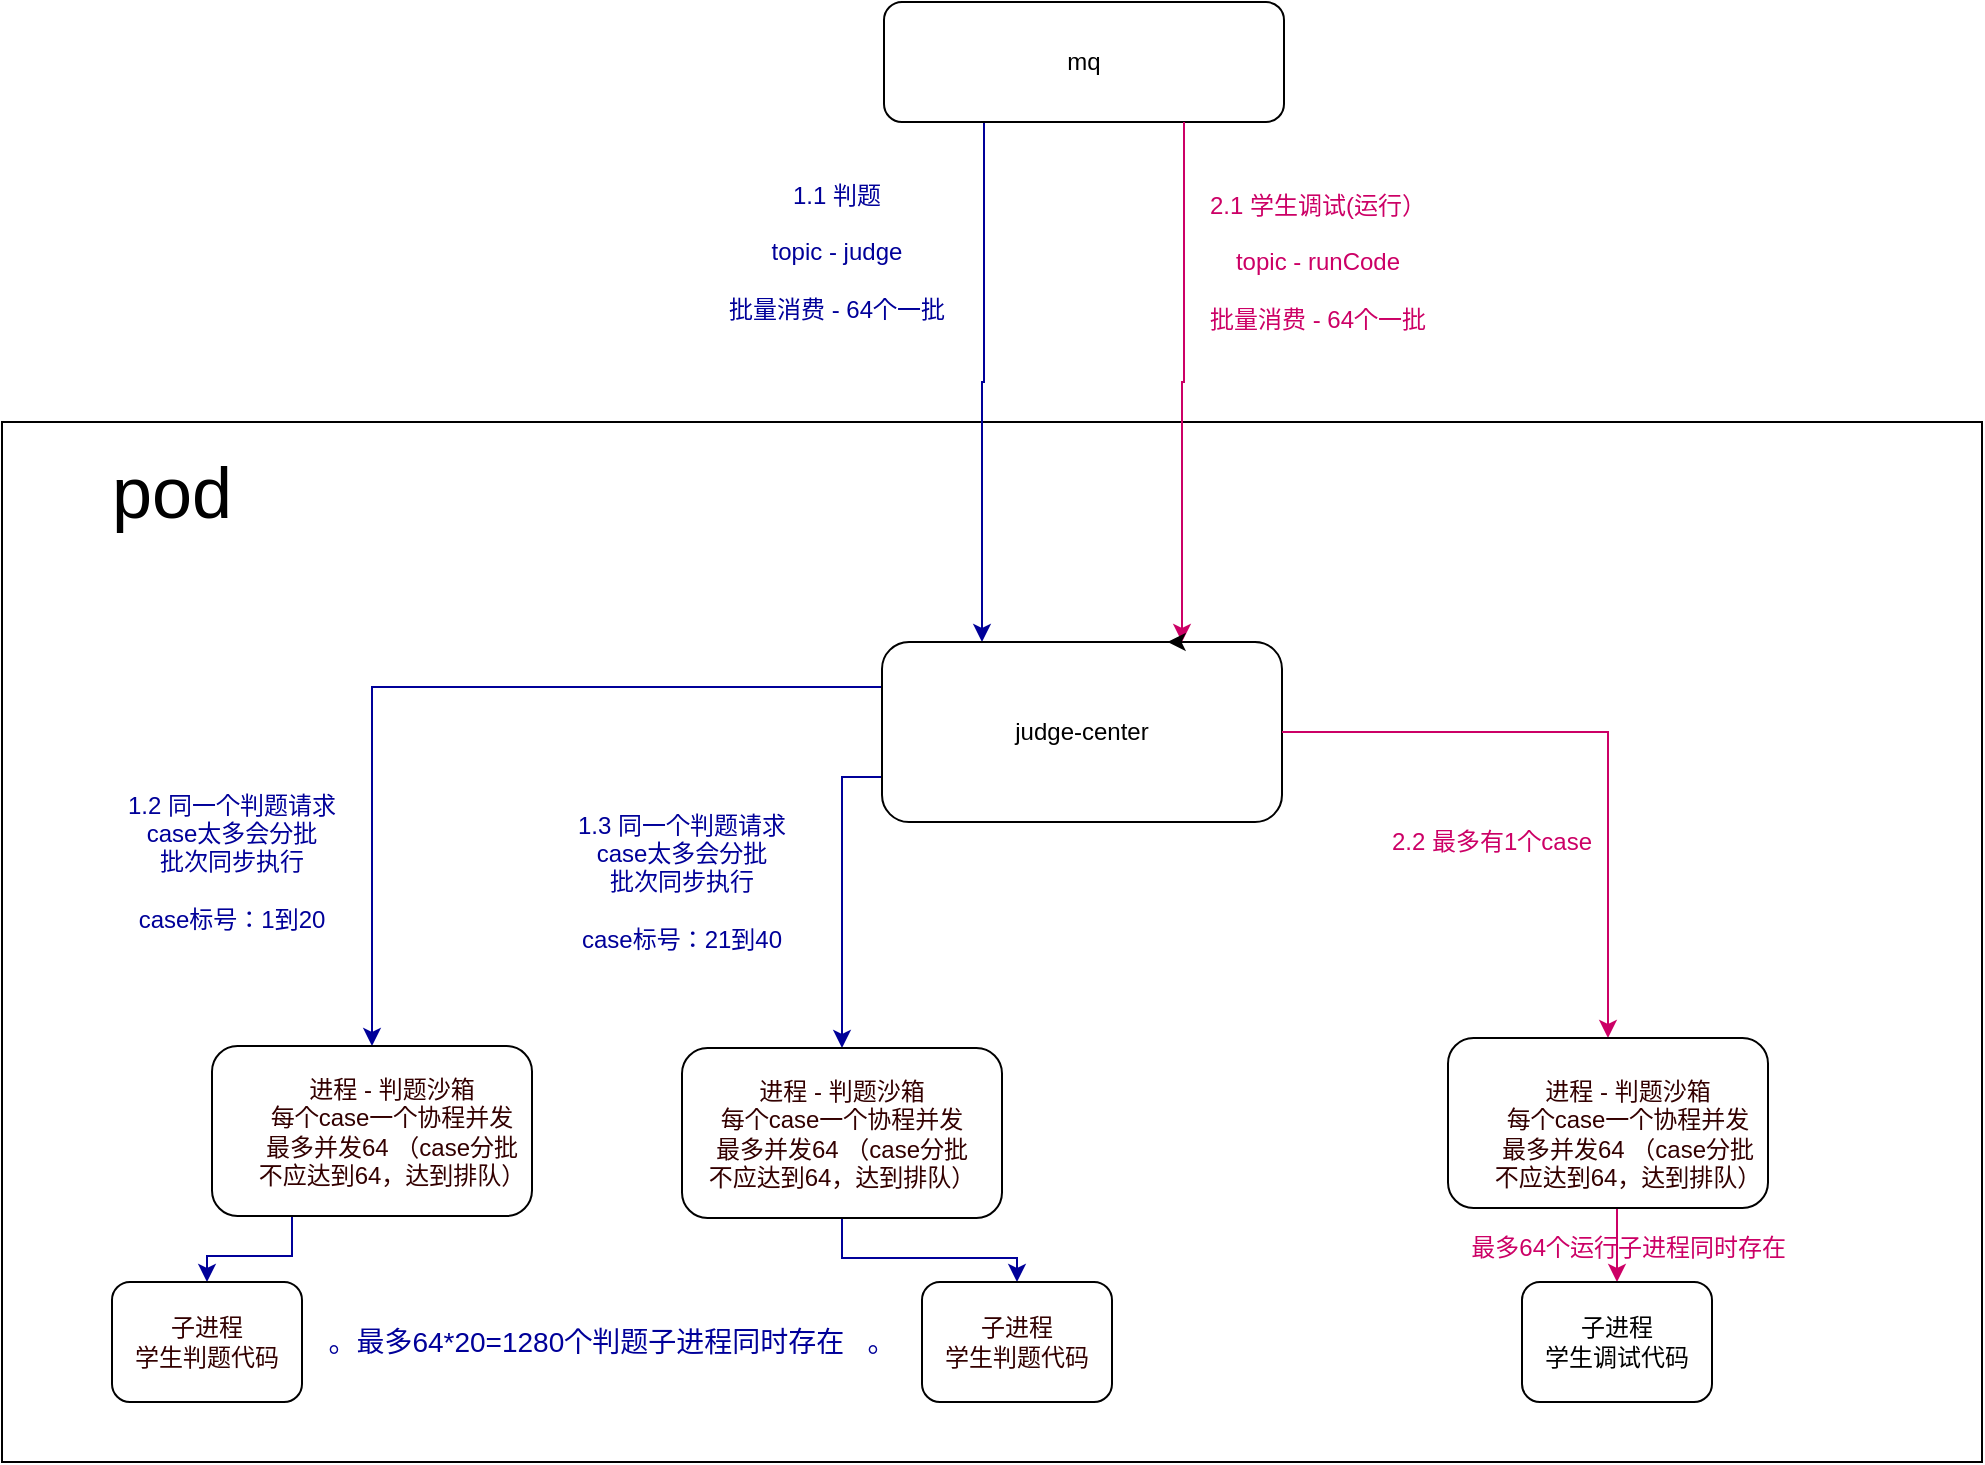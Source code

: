 <mxfile version="24.6.1" type="github">
  <diagram name="第 1 页" id="rGw42DEsiBUozZV5euj-">
    <mxGraphModel dx="2420" dy="840" grid="1" gridSize="10" guides="1" tooltips="1" connect="1" arrows="1" fold="1" page="1" pageScale="1" pageWidth="827" pageHeight="1169" math="0" shadow="0">
      <root>
        <mxCell id="0" />
        <mxCell id="1" parent="0" />
        <mxCell id="0yUii9oryXIb9BvwYovy-36" value="" style="rounded=0;whiteSpace=wrap;html=1;" vertex="1" parent="1">
          <mxGeometry x="-370" y="260" width="990" height="520" as="geometry" />
        </mxCell>
        <mxCell id="0yUii9oryXIb9BvwYovy-6" style="edgeStyle=orthogonalEdgeStyle;rounded=0;orthogonalLoop=1;jettySize=auto;html=1;exitX=0.25;exitY=1;exitDx=0;exitDy=0;entryX=0.25;entryY=0;entryDx=0;entryDy=0;strokeColor=#000099;" edge="1" parent="1" source="0yUii9oryXIb9BvwYovy-3" target="0yUii9oryXIb9BvwYovy-4">
          <mxGeometry relative="1" as="geometry" />
        </mxCell>
        <mxCell id="0yUii9oryXIb9BvwYovy-3" value="mq" style="rounded=1;whiteSpace=wrap;html=1;" vertex="1" parent="1">
          <mxGeometry x="71" y="50" width="200" height="60" as="geometry" />
        </mxCell>
        <mxCell id="0yUii9oryXIb9BvwYovy-10" style="edgeStyle=orthogonalEdgeStyle;rounded=0;orthogonalLoop=1;jettySize=auto;html=1;exitX=0;exitY=0.25;exitDx=0;exitDy=0;entryX=0.5;entryY=0;entryDx=0;entryDy=0;strokeColor=#000099;" edge="1" parent="1" source="0yUii9oryXIb9BvwYovy-4" target="0yUii9oryXIb9BvwYovy-9">
          <mxGeometry relative="1" as="geometry">
            <mxPoint x="120" y="457" as="sourcePoint" />
          </mxGeometry>
        </mxCell>
        <mxCell id="0yUii9oryXIb9BvwYovy-14" style="edgeStyle=orthogonalEdgeStyle;rounded=0;orthogonalLoop=1;jettySize=auto;html=1;exitX=0;exitY=0.75;exitDx=0;exitDy=0;entryX=0.5;entryY=0;entryDx=0;entryDy=0;strokeColor=#000099;" edge="1" parent="1" source="0yUii9oryXIb9BvwYovy-4" target="0yUii9oryXIb9BvwYovy-13">
          <mxGeometry relative="1" as="geometry" />
        </mxCell>
        <mxCell id="0yUii9oryXIb9BvwYovy-4" value="judge-center" style="rounded=1;whiteSpace=wrap;html=1;" vertex="1" parent="1">
          <mxGeometry x="70" y="370" width="200" height="90" as="geometry" />
        </mxCell>
        <mxCell id="0yUii9oryXIb9BvwYovy-47" style="edgeStyle=orthogonalEdgeStyle;rounded=0;orthogonalLoop=1;jettySize=auto;html=1;exitX=0.25;exitY=1;exitDx=0;exitDy=0;entryX=0.5;entryY=0;entryDx=0;entryDy=0;fontFamily=Helvetica;fontSize=12;fontColor=default;strokeColor=#000099;" edge="1" parent="1" source="0yUii9oryXIb9BvwYovy-9" target="0yUii9oryXIb9BvwYovy-42">
          <mxGeometry relative="1" as="geometry" />
        </mxCell>
        <mxCell id="0yUii9oryXIb9BvwYovy-9" value="" style="rounded=1;whiteSpace=wrap;html=1;" vertex="1" parent="1">
          <mxGeometry x="-265" y="572" width="160" height="85" as="geometry" />
        </mxCell>
        <mxCell id="0yUii9oryXIb9BvwYovy-48" style="edgeStyle=orthogonalEdgeStyle;rounded=0;orthogonalLoop=1;jettySize=auto;html=1;exitX=0.5;exitY=1;exitDx=0;exitDy=0;entryX=0.5;entryY=0;entryDx=0;entryDy=0;fontFamily=Helvetica;fontSize=12;fontColor=default;strokeColor=#000099;" edge="1" parent="1" source="0yUii9oryXIb9BvwYovy-13" target="0yUii9oryXIb9BvwYovy-43">
          <mxGeometry relative="1" as="geometry" />
        </mxCell>
        <mxCell id="0yUii9oryXIb9BvwYovy-13" value="" style="rounded=1;whiteSpace=wrap;html=1;" vertex="1" parent="1">
          <mxGeometry x="-30" y="573" width="160" height="85" as="geometry" />
        </mxCell>
        <mxCell id="0yUii9oryXIb9BvwYovy-15" value="&lt;div&gt;&lt;font color=&quot;#000099&quot;&gt;1.2 同一个判题请求&lt;/font&gt;&lt;/div&gt;&lt;div&gt;&lt;span style=&quot;background-color: initial;&quot;&gt;&lt;font color=&quot;#000099&quot;&gt;case太多会分批&lt;/font&gt;&lt;/span&gt;&lt;/div&gt;&lt;div&gt;&lt;span style=&quot;background-color: initial;&quot;&gt;&lt;font color=&quot;#000099&quot;&gt;批次同步执行&lt;br&gt;&lt;br&gt;&lt;/font&gt;&lt;/span&gt;&lt;/div&gt;&lt;font color=&quot;#000099&quot;&gt;case标号：1到20&lt;/font&gt;" style="text;html=1;align=center;verticalAlign=middle;whiteSpace=wrap;rounded=0;" vertex="1" parent="1">
          <mxGeometry x="-330" y="450" width="150" height="60" as="geometry" />
        </mxCell>
        <mxCell id="0yUii9oryXIb9BvwYovy-20" style="edgeStyle=orthogonalEdgeStyle;rounded=0;orthogonalLoop=1;jettySize=auto;html=1;exitX=0.75;exitY=1;exitDx=0;exitDy=0;entryX=0.75;entryY=0;entryDx=0;entryDy=0;strokeColor=#CC0066;" edge="1" parent="1" target="0yUii9oryXIb9BvwYovy-4" source="0yUii9oryXIb9BvwYovy-3">
          <mxGeometry relative="1" as="geometry">
            <mxPoint x="960" y="290" as="sourcePoint" />
            <mxPoint x="720" y="371" as="targetPoint" />
          </mxGeometry>
        </mxCell>
        <mxCell id="0yUii9oryXIb9BvwYovy-21" style="edgeStyle=orthogonalEdgeStyle;rounded=0;orthogonalLoop=1;jettySize=auto;html=1;exitX=1;exitY=0.5;exitDx=0;exitDy=0;entryX=0.5;entryY=0;entryDx=0;entryDy=0;strokeColor=#CC0066;" edge="1" parent="1" source="0yUii9oryXIb9BvwYovy-4" target="0yUii9oryXIb9BvwYovy-25">
          <mxGeometry relative="1" as="geometry">
            <mxPoint x="720" y="461" as="sourcePoint" />
          </mxGeometry>
        </mxCell>
        <mxCell id="0yUii9oryXIb9BvwYovy-24" value="&lt;div&gt;&lt;font color=&quot;#cc0066&quot;&gt;2.1 学生调试(运行）&lt;/font&gt;&lt;/div&gt;&lt;div&gt;&lt;font color=&quot;#cc0066&quot;&gt;&lt;br&gt;&lt;/font&gt;&lt;/div&gt;&lt;div&gt;&lt;font color=&quot;#cc0066&quot;&gt;topic - runCode&lt;/font&gt;&lt;/div&gt;&lt;div&gt;&lt;font color=&quot;#cc0066&quot;&gt;&lt;br&gt;&lt;/font&gt;&lt;/div&gt;&lt;font color=&quot;#cc0066&quot;&gt;批量消费 - 64个一批&lt;/font&gt;" style="text;html=1;align=center;verticalAlign=middle;whiteSpace=wrap;rounded=0;" vertex="1" parent="1">
          <mxGeometry x="223" y="140" width="130" height="80" as="geometry" />
        </mxCell>
        <mxCell id="0yUii9oryXIb9BvwYovy-50" style="edgeStyle=orthogonalEdgeStyle;rounded=0;orthogonalLoop=1;jettySize=auto;html=1;exitX=0.5;exitY=1;exitDx=0;exitDy=0;entryX=0.5;entryY=0;entryDx=0;entryDy=0;fontFamily=Helvetica;fontSize=12;fontColor=default;strokeColor=#CC0066;" edge="1" parent="1" source="0yUii9oryXIb9BvwYovy-25" target="0yUii9oryXIb9BvwYovy-49">
          <mxGeometry relative="1" as="geometry" />
        </mxCell>
        <mxCell id="0yUii9oryXIb9BvwYovy-25" value="" style="rounded=1;whiteSpace=wrap;html=1;" vertex="1" parent="1">
          <mxGeometry x="353" y="568" width="160" height="85" as="geometry" />
        </mxCell>
        <mxCell id="0yUii9oryXIb9BvwYovy-27" value="&lt;font color=&quot;#cc0066&quot;&gt;2.2 最多有1个case&lt;/font&gt;&lt;div&gt;&lt;/div&gt;" style="text;html=1;align=center;verticalAlign=middle;whiteSpace=wrap;rounded=0;" vertex="1" parent="1">
          <mxGeometry x="300" y="450" width="150" height="40" as="geometry" />
        </mxCell>
        <mxCell id="0yUii9oryXIb9BvwYovy-31" value="&lt;div&gt;&lt;font color=&quot;#000099&quot;&gt;1.3 同一个判题请求&lt;/font&gt;&lt;/div&gt;&lt;div&gt;&lt;span style=&quot;background-color: initial;&quot;&gt;&lt;font color=&quot;#000099&quot;&gt;case太多会分批&lt;/font&gt;&lt;/span&gt;&lt;/div&gt;&lt;div&gt;&lt;font color=&quot;#000099&quot;&gt;批次同步执行&lt;br&gt;&lt;/font&gt;&lt;/div&gt;&lt;div&gt;&lt;font color=&quot;#000099&quot;&gt;&lt;br&gt;&lt;/font&gt;&lt;/div&gt;&lt;font color=&quot;#000099&quot;&gt;case标号：21到40&lt;/font&gt;" style="text;html=1;align=center;verticalAlign=middle;whiteSpace=wrap;rounded=0;" vertex="1" parent="1">
          <mxGeometry x="-105" y="470" width="150" height="40" as="geometry" />
        </mxCell>
        <mxCell id="0yUii9oryXIb9BvwYovy-37" value="&lt;font style=&quot;font-size: 36px;&quot;&gt;pod&lt;/font&gt;" style="text;html=1;align=center;verticalAlign=middle;whiteSpace=wrap;rounded=0;fontFamily=Helvetica;fontSize=12;fontColor=default;" vertex="1" parent="1">
          <mxGeometry x="-315" y="280" width="60" height="30" as="geometry" />
        </mxCell>
        <mxCell id="0yUii9oryXIb9BvwYovy-38" style="edgeStyle=orthogonalEdgeStyle;rounded=0;orthogonalLoop=1;jettySize=auto;html=1;exitX=0.75;exitY=0;exitDx=0;exitDy=0;entryX=0.714;entryY=0.006;entryDx=0;entryDy=0;entryPerimeter=0;fontFamily=Helvetica;fontSize=12;fontColor=default;" edge="1" parent="1" source="0yUii9oryXIb9BvwYovy-4" target="0yUii9oryXIb9BvwYovy-4">
          <mxGeometry relative="1" as="geometry" />
        </mxCell>
        <mxCell id="0yUii9oryXIb9BvwYovy-41" value="&lt;font color=&quot;#330000&quot;&gt;进程 - 判题沙箱&lt;/font&gt;&lt;div&gt;&lt;font color=&quot;#330000&quot;&gt;每个case一个协程并发&lt;/font&gt;&lt;div&gt;&lt;font color=&quot;#330000&quot;&gt;最多并发64&lt;span style=&quot;background-color: initial;&quot;&gt;&amp;nbsp;（case分批不应达到64，达到排队）&lt;/span&gt;&lt;/font&gt;&lt;/div&gt;&lt;/div&gt;" style="text;html=1;align=center;verticalAlign=middle;whiteSpace=wrap;rounded=0;" vertex="1" parent="1">
          <mxGeometry x="-245" y="587" width="140" height="55" as="geometry" />
        </mxCell>
        <mxCell id="0yUii9oryXIb9BvwYovy-42" value="&lt;div&gt;&lt;font color=&quot;#330000&quot;&gt;子进程&lt;/font&gt;&lt;/div&gt;&lt;div&gt;&lt;font color=&quot;#330000&quot;&gt;学生判题代码&lt;/font&gt;&lt;/div&gt;" style="rounded=1;whiteSpace=wrap;html=1;strokeColor=default;align=center;verticalAlign=middle;fontFamily=Helvetica;fontSize=12;fontColor=default;fillColor=default;" vertex="1" parent="1">
          <mxGeometry x="-315" y="690" width="95" height="60" as="geometry" />
        </mxCell>
        <mxCell id="0yUii9oryXIb9BvwYovy-43" value="&lt;div&gt;&lt;font color=&quot;#330000&quot;&gt;子进程&lt;/font&gt;&lt;/div&gt;&lt;div&gt;&lt;font color=&quot;#330000&quot;&gt;学生判题代码&lt;/font&gt;&lt;/div&gt;" style="rounded=1;whiteSpace=wrap;html=1;strokeColor=default;align=center;verticalAlign=middle;fontFamily=Helvetica;fontSize=12;fontColor=default;fillColor=default;" vertex="1" parent="1">
          <mxGeometry x="90" y="690" width="95" height="60" as="geometry" />
        </mxCell>
        <mxCell id="0yUii9oryXIb9BvwYovy-46" value="&lt;font color=&quot;#000099&quot; style=&quot;font-size: 14px;&quot;&gt;。最多64*20=1280个判题子进程同时存在&amp;nbsp; &amp;nbsp;。&lt;/font&gt;" style="text;html=1;align=center;verticalAlign=middle;whiteSpace=wrap;rounded=0;fontFamily=Helvetica;fontSize=12;fontColor=default;" vertex="1" parent="1">
          <mxGeometry x="-220" y="705" width="310" height="30" as="geometry" />
        </mxCell>
        <mxCell id="0yUii9oryXIb9BvwYovy-49" value="&lt;div&gt;子进程&lt;/div&gt;&lt;div&gt;学生调试代码&lt;/div&gt;" style="rounded=1;whiteSpace=wrap;html=1;strokeColor=default;align=center;verticalAlign=middle;fontFamily=Helvetica;fontSize=12;fontColor=default;fillColor=default;" vertex="1" parent="1">
          <mxGeometry x="390" y="690" width="95" height="60" as="geometry" />
        </mxCell>
        <mxCell id="0yUii9oryXIb9BvwYovy-51" value="&lt;font color=&quot;#cc0066&quot;&gt;最多64个运行子进程同时存在&amp;nbsp;&lt;/font&gt;" style="text;html=1;align=center;verticalAlign=middle;whiteSpace=wrap;rounded=0;fontFamily=Helvetica;fontSize=12;fontColor=default;" vertex="1" parent="1">
          <mxGeometry x="290" y="658" width="310" height="30" as="geometry" />
        </mxCell>
        <mxCell id="0yUii9oryXIb9BvwYovy-52" value="&lt;div&gt;&lt;font color=&quot;#330000&quot;&gt;进程 - 判题沙箱&lt;/font&gt;&lt;/div&gt;&lt;div&gt;&lt;font color=&quot;#330000&quot;&gt;每个case一个协程并发&lt;/font&gt;&lt;div&gt;&lt;font color=&quot;#330000&quot;&gt;最多并发64&lt;span style=&quot;background-color: initial;&quot;&gt;&amp;nbsp;（case分批不应达到64，达到排队）&lt;/span&gt;&lt;/font&gt;&lt;/div&gt;&lt;/div&gt;" style="text;html=1;align=center;verticalAlign=middle;whiteSpace=wrap;rounded=0;" vertex="1" parent="1">
          <mxGeometry x="-20" y="588" width="140" height="55" as="geometry" />
        </mxCell>
        <mxCell id="0yUii9oryXIb9BvwYovy-54" value="&lt;div&gt;&lt;font color=&quot;#330000&quot;&gt;进程 - 判题沙箱&lt;/font&gt;&lt;/div&gt;&lt;div&gt;&lt;font color=&quot;#330000&quot;&gt;每个case一个协程并发&lt;/font&gt;&lt;div&gt;&lt;font color=&quot;#330000&quot;&gt;最多并发64&lt;span style=&quot;background-color: initial;&quot;&gt;&amp;nbsp;（case分批不应达到64，达到排队）&lt;/span&gt;&lt;/font&gt;&lt;/div&gt;&lt;/div&gt;" style="text;html=1;align=center;verticalAlign=middle;whiteSpace=wrap;rounded=0;" vertex="1" parent="1">
          <mxGeometry x="373" y="588" width="140" height="55" as="geometry" />
        </mxCell>
        <mxCell id="0yUii9oryXIb9BvwYovy-56" value="&lt;div&gt;&lt;font color=&quot;#000099&quot;&gt;1.1 判题&lt;/font&gt;&lt;/div&gt;&lt;div&gt;&lt;font color=&quot;#000099&quot;&gt;&lt;br&gt;&lt;/font&gt;&lt;/div&gt;&lt;div&gt;&lt;font color=&quot;#000099&quot;&gt;topic - judge&lt;/font&gt;&lt;/div&gt;&lt;div&gt;&lt;font color=&quot;#000099&quot;&gt;&lt;br&gt;&lt;/font&gt;&lt;/div&gt;&lt;font color=&quot;#000099&quot;&gt;批量消费 - 64个一批&lt;/font&gt;" style="text;html=1;align=center;verticalAlign=middle;whiteSpace=wrap;rounded=0;fontFamily=Helvetica;fontSize=12;fontColor=default;" vertex="1" parent="1">
          <mxGeometry x="-20" y="130" width="135" height="90" as="geometry" />
        </mxCell>
      </root>
    </mxGraphModel>
  </diagram>
</mxfile>
